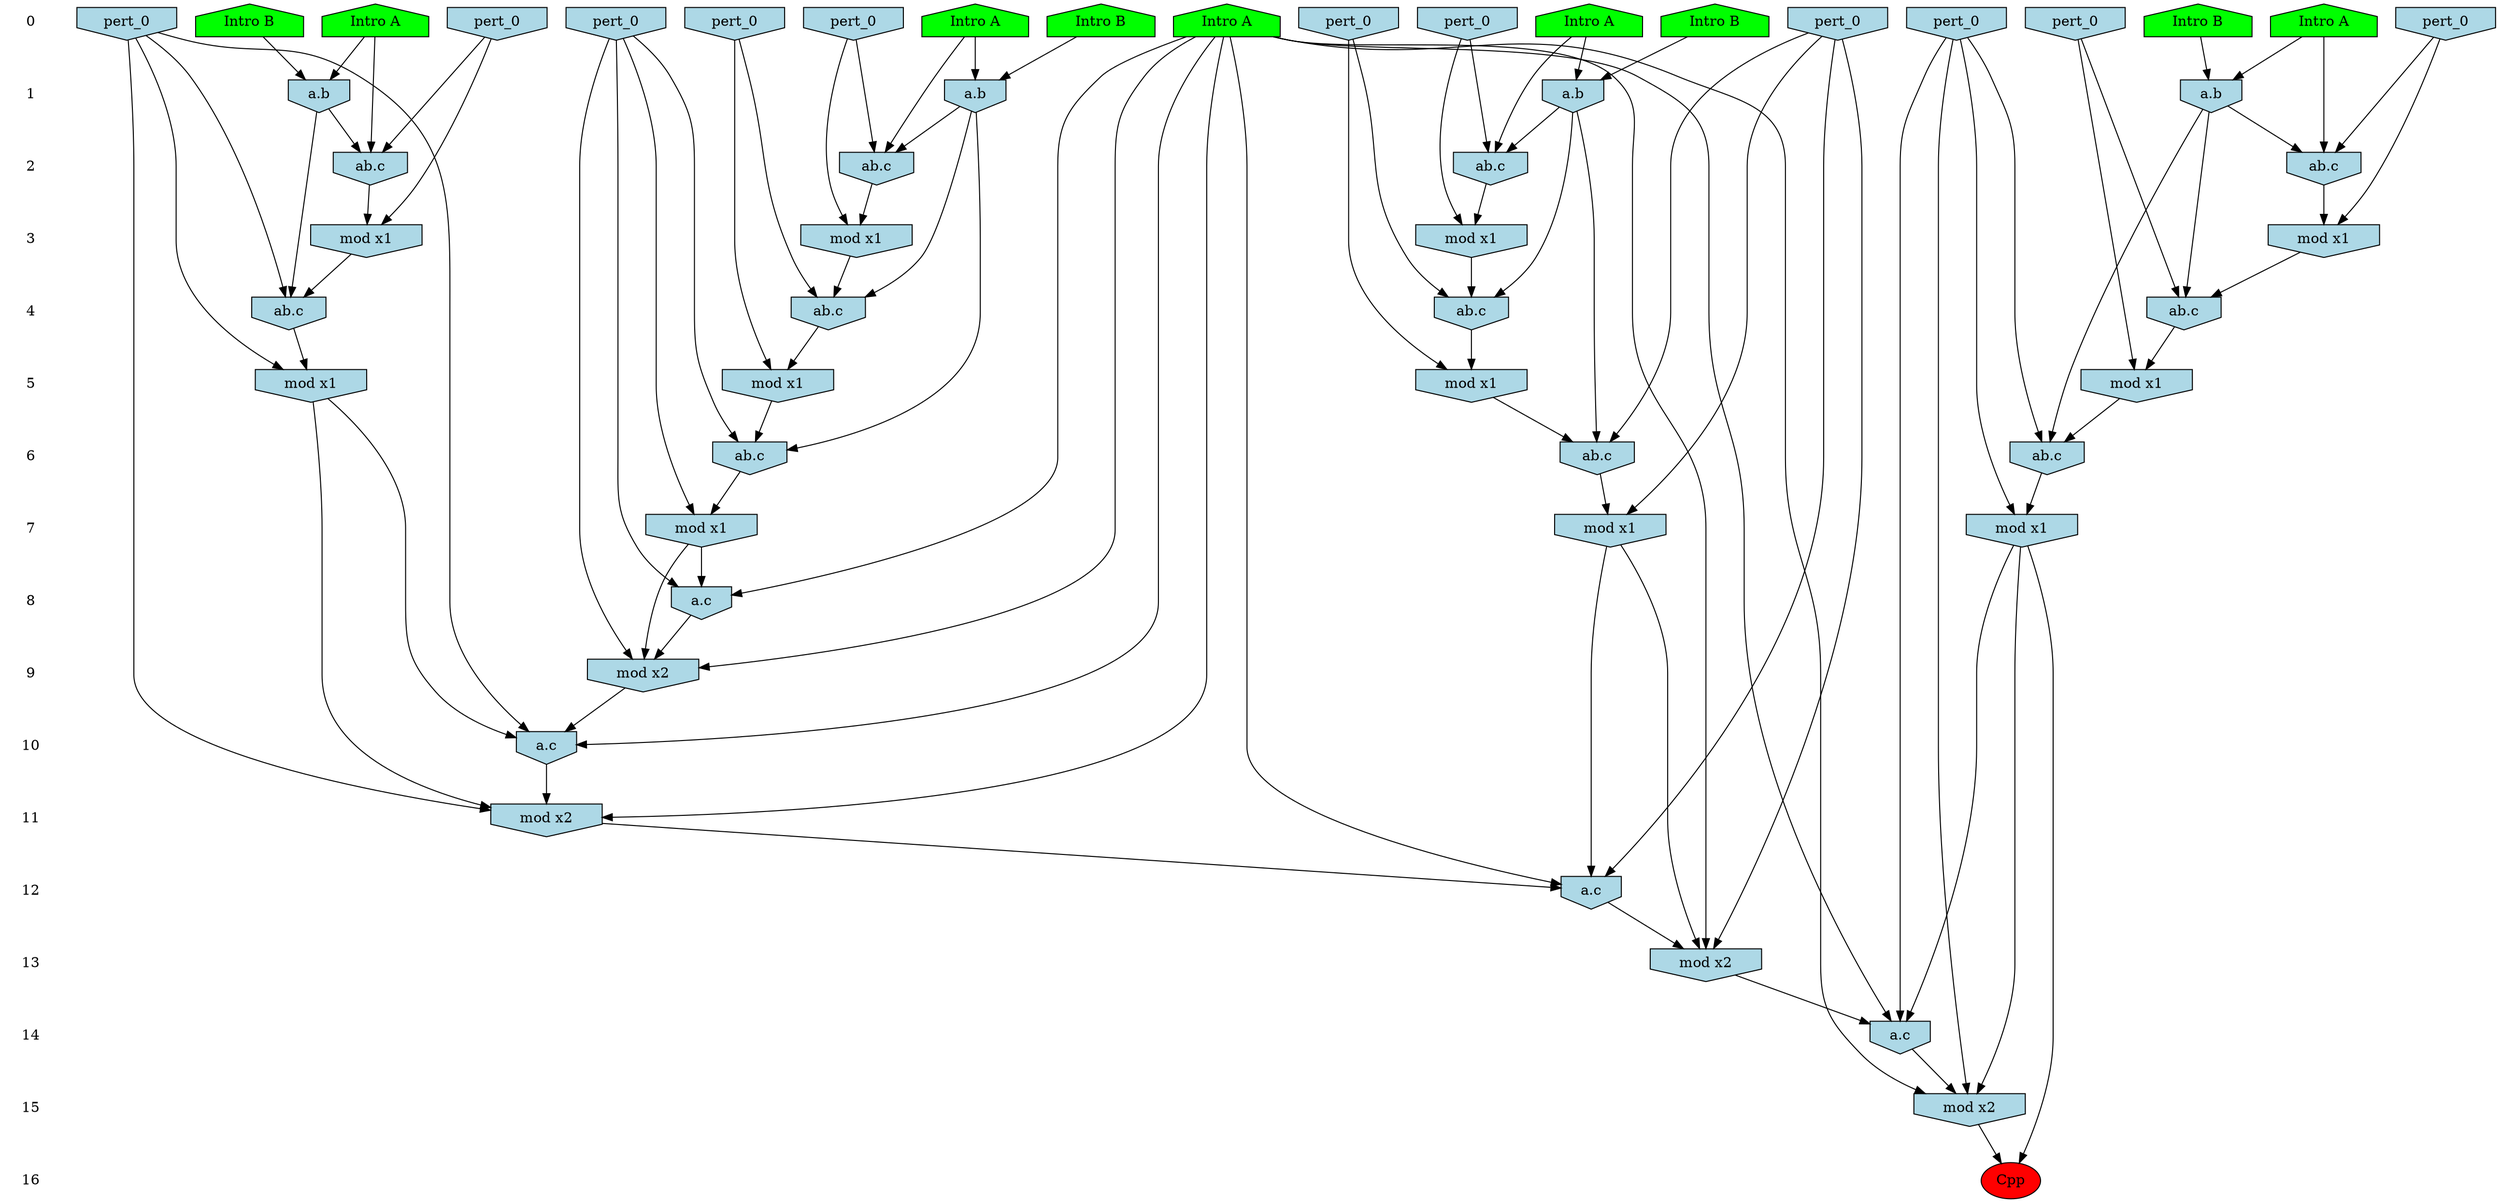 /* Compression of 1 causal flows obtained in average at 1.002662E+01 t.u */
/* Compressed causal flows were: [6] */
digraph G{
 ranksep=.5 ; 
{ rank = same ; "0" [shape=plaintext] ; node_1 [label ="Intro B", shape=house, style=filled, fillcolor=green] ;
node_2 [label ="Intro A", shape=house, style=filled, fillcolor=green] ;
node_3 [label ="Intro A", shape=house, style=filled, fillcolor=green] ;
node_4 [label ="Intro B", shape=house, style=filled, fillcolor=green] ;
node_5 [label ="Intro A", shape=house, style=filled, fillcolor=green] ;
node_6 [label ="Intro B", shape=house, style=filled, fillcolor=green] ;
node_7 [label ="Intro A", shape=house, style=filled, fillcolor=green] ;
node_8 [label ="Intro A", shape=house, style=filled, fillcolor=green] ;
node_9 [label ="Intro B", shape=house, style=filled, fillcolor=green] ;
node_13 [label="pert_0", shape=invhouse, style=filled, fillcolor = lightblue] ;
node_14 [label="pert_0", shape=invhouse, style=filled, fillcolor = lightblue] ;
node_15 [label="pert_0", shape=invhouse, style=filled, fillcolor = lightblue] ;
node_16 [label="pert_0", shape=invhouse, style=filled, fillcolor = lightblue] ;
node_17 [label="pert_0", shape=invhouse, style=filled, fillcolor = lightblue] ;
node_18 [label="pert_0", shape=invhouse, style=filled, fillcolor = lightblue] ;
node_19 [label="pert_0", shape=invhouse, style=filled, fillcolor = lightblue] ;
node_20 [label="pert_0", shape=invhouse, style=filled, fillcolor = lightblue] ;
node_21 [label="pert_0", shape=invhouse, style=filled, fillcolor = lightblue] ;
node_22 [label="pert_0", shape=invhouse, style=filled, fillcolor = lightblue] ;
node_23 [label="pert_0", shape=invhouse, style=filled, fillcolor = lightblue] ;
}
{ rank = same ; "1" [shape=plaintext] ; node_10 [label="a.b", shape=invhouse, style=filled, fillcolor = lightblue] ;
node_11 [label="a.b", shape=invhouse, style=filled, fillcolor = lightblue] ;
node_12 [label="a.b", shape=invhouse, style=filled, fillcolor = lightblue] ;
node_35 [label="a.b", shape=invhouse, style=filled, fillcolor = lightblue] ;
}
{ rank = same ; "2" [shape=plaintext] ; node_24 [label="ab.c", shape=invhouse, style=filled, fillcolor = lightblue] ;
node_25 [label="ab.c", shape=invhouse, style=filled, fillcolor = lightblue] ;
node_26 [label="ab.c", shape=invhouse, style=filled, fillcolor = lightblue] ;
node_37 [label="ab.c", shape=invhouse, style=filled, fillcolor = lightblue] ;
}
{ rank = same ; "3" [shape=plaintext] ; node_27 [label="mod x1", shape=invhouse, style=filled, fillcolor = lightblue] ;
node_29 [label="mod x1", shape=invhouse, style=filled, fillcolor = lightblue] ;
node_39 [label="mod x1", shape=invhouse, style=filled, fillcolor = lightblue] ;
node_43 [label="mod x1", shape=invhouse, style=filled, fillcolor = lightblue] ;
}
{ rank = same ; "4" [shape=plaintext] ; node_28 [label="ab.c", shape=invhouse, style=filled, fillcolor = lightblue] ;
node_30 [label="ab.c", shape=invhouse, style=filled, fillcolor = lightblue] ;
node_40 [label="ab.c", shape=invhouse, style=filled, fillcolor = lightblue] ;
node_45 [label="ab.c", shape=invhouse, style=filled, fillcolor = lightblue] ;
}
{ rank = same ; "5" [shape=plaintext] ; node_31 [label="mod x1", shape=invhouse, style=filled, fillcolor = lightblue] ;
node_34 [label="mod x1", shape=invhouse, style=filled, fillcolor = lightblue] ;
node_41 [label="mod x1", shape=invhouse, style=filled, fillcolor = lightblue] ;
node_46 [label="mod x1", shape=invhouse, style=filled, fillcolor = lightblue] ;
}
{ rank = same ; "6" [shape=plaintext] ; node_32 [label="ab.c", shape=invhouse, style=filled, fillcolor = lightblue] ;
node_36 [label="ab.c", shape=invhouse, style=filled, fillcolor = lightblue] ;
node_47 [label="ab.c", shape=invhouse, style=filled, fillcolor = lightblue] ;
}
{ rank = same ; "7" [shape=plaintext] ; node_33 [label="mod x1", shape=invhouse, style=filled, fillcolor = lightblue] ;
node_42 [label="mod x1", shape=invhouse, style=filled, fillcolor = lightblue] ;
node_51 [label="mod x1", shape=invhouse, style=filled, fillcolor = lightblue] ;
}
{ rank = same ; "8" [shape=plaintext] ; node_38 [label="a.c", shape=invhouse, style=filled, fillcolor = lightblue] ;
}
{ rank = same ; "9" [shape=plaintext] ; node_44 [label="mod x2", shape=invhouse, style=filled, fillcolor = lightblue] ;
}
{ rank = same ; "10" [shape=plaintext] ; node_48 [label="a.c", shape=invhouse, style=filled, fillcolor = lightblue] ;
}
{ rank = same ; "11" [shape=plaintext] ; node_49 [label="mod x2", shape=invhouse, style=filled, fillcolor = lightblue] ;
}
{ rank = same ; "12" [shape=plaintext] ; node_50 [label="a.c", shape=invhouse, style=filled, fillcolor = lightblue] ;
}
{ rank = same ; "13" [shape=plaintext] ; node_52 [label="mod x2", shape=invhouse, style=filled, fillcolor = lightblue] ;
}
{ rank = same ; "14" [shape=plaintext] ; node_53 [label="a.c", shape=invhouse, style=filled, fillcolor = lightblue] ;
}
{ rank = same ; "15" [shape=plaintext] ; node_54 [label="mod x2", shape=invhouse, style=filled, fillcolor = lightblue] ;
}
{ rank = same ; "16" [shape=plaintext] ; node_55 [label ="Cpp", style=filled, fillcolor=red] ;
}
"0" -> "1" [style="invis"]; 
"1" -> "2" [style="invis"]; 
"2" -> "3" [style="invis"]; 
"3" -> "4" [style="invis"]; 
"4" -> "5" [style="invis"]; 
"5" -> "6" [style="invis"]; 
"6" -> "7" [style="invis"]; 
"7" -> "8" [style="invis"]; 
"8" -> "9" [style="invis"]; 
"9" -> "10" [style="invis"]; 
"10" -> "11" [style="invis"]; 
"11" -> "12" [style="invis"]; 
"12" -> "13" [style="invis"]; 
"13" -> "14" [style="invis"]; 
"14" -> "15" [style="invis"]; 
"15" -> "16" [style="invis"]; 
node_5 -> node_10
node_6 -> node_10
node_4 -> node_11
node_8 -> node_11
node_7 -> node_12
node_9 -> node_12
node_7 -> node_24
node_12 -> node_24
node_19 -> node_24
node_5 -> node_25
node_10 -> node_25
node_16 -> node_25
node_8 -> node_26
node_11 -> node_26
node_21 -> node_26
node_19 -> node_27
node_24 -> node_27
node_12 -> node_28
node_15 -> node_28
node_27 -> node_28
node_21 -> node_29
node_26 -> node_29
node_11 -> node_30
node_22 -> node_30
node_29 -> node_30
node_15 -> node_31
node_28 -> node_31
node_12 -> node_32
node_23 -> node_32
node_31 -> node_32
node_23 -> node_33
node_32 -> node_33
node_22 -> node_34
node_30 -> node_34
node_1 -> node_35
node_3 -> node_35
node_11 -> node_36
node_18 -> node_36
node_34 -> node_36
node_3 -> node_37
node_14 -> node_37
node_35 -> node_37
node_2 -> node_38
node_23 -> node_38
node_33 -> node_38
node_14 -> node_39
node_37 -> node_39
node_20 -> node_40
node_35 -> node_40
node_39 -> node_40
node_20 -> node_41
node_40 -> node_41
node_18 -> node_42
node_36 -> node_42
node_16 -> node_43
node_25 -> node_43
node_2 -> node_44
node_23 -> node_44
node_33 -> node_44
node_38 -> node_44
node_10 -> node_45
node_17 -> node_45
node_43 -> node_45
node_17 -> node_46
node_45 -> node_46
node_10 -> node_47
node_13 -> node_47
node_46 -> node_47
node_2 -> node_48
node_20 -> node_48
node_41 -> node_48
node_44 -> node_48
node_2 -> node_49
node_20 -> node_49
node_41 -> node_49
node_48 -> node_49
node_2 -> node_50
node_18 -> node_50
node_42 -> node_50
node_49 -> node_50
node_13 -> node_51
node_47 -> node_51
node_2 -> node_52
node_18 -> node_52
node_42 -> node_52
node_50 -> node_52
node_2 -> node_53
node_13 -> node_53
node_51 -> node_53
node_52 -> node_53
node_2 -> node_54
node_13 -> node_54
node_51 -> node_54
node_53 -> node_54
node_51 -> node_55
node_54 -> node_55
}
/*
 Dot generation time: 0.000000
*/